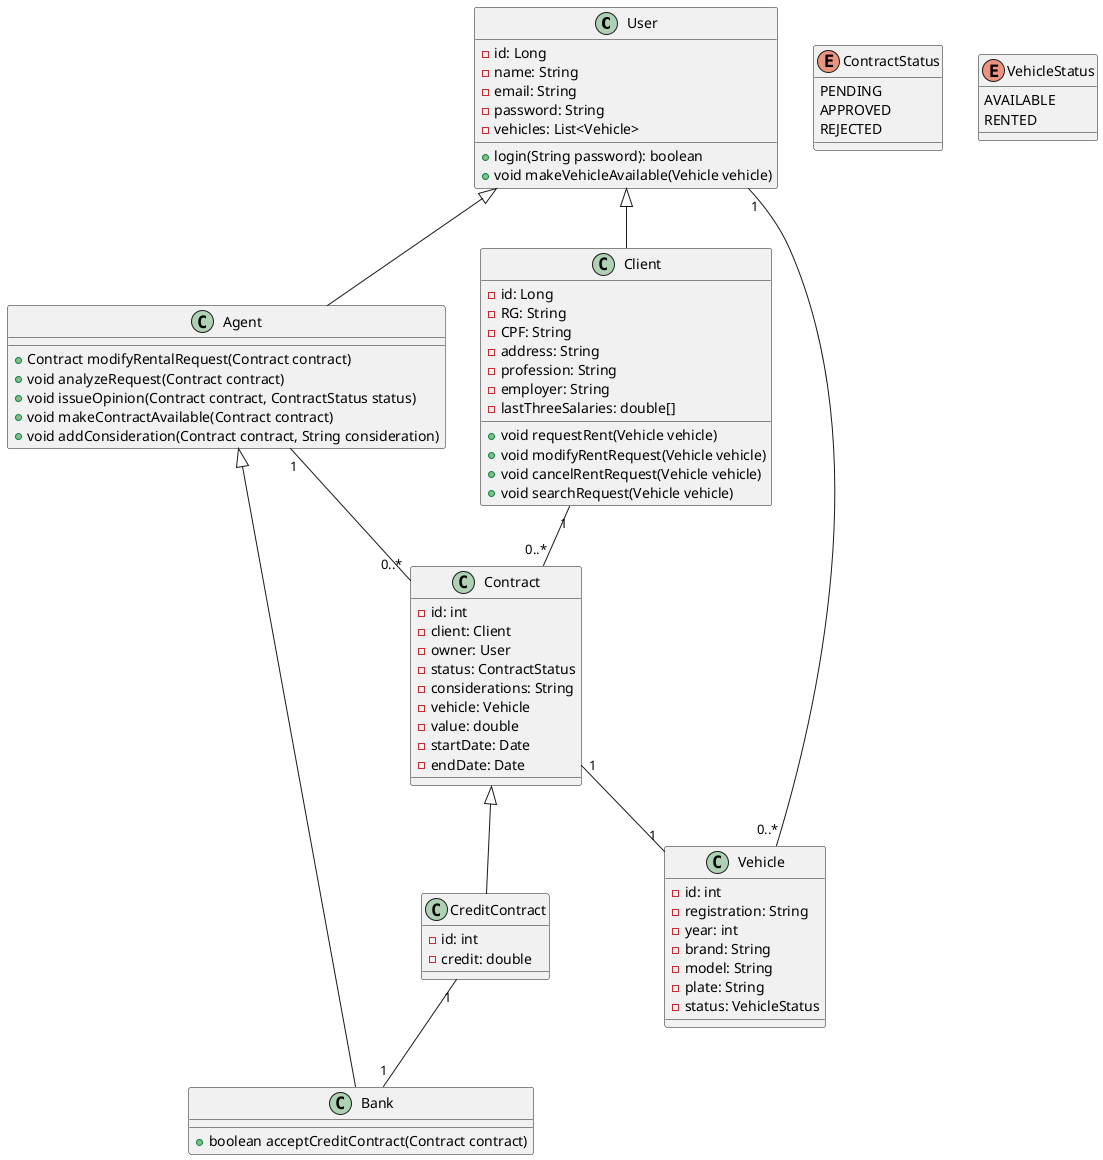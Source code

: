 @startuml

class User {
    -id: Long
    -name: String
    -email: String
    -password: String
    -vehicles: List<Vehicle>
    +login(String password): boolean
    +void makeVehicleAvailable(Vehicle vehicle)
}

class Client {
    -id: Long
    -RG: String
    -CPF: String
    -address: String
    -profession: String
    -employer: String
    -lastThreeSalaries: double[]
    +void requestRent(Vehicle vehicle)
    +void modifyRentRequest(Vehicle vehicle)
    +void cancelRentRequest(Vehicle vehicle)
    +void searchRequest(Vehicle vehicle)
}


class Agent {
    +Contract modifyRentalRequest(Contract contract)
    +void analyzeRequest(Contract contract)
    +void issueOpinion(Contract contract, ContractStatus status)
    +void makeContractAvailable(Contract contract)
    +void addConsideration(Contract contract, String consideration)
}

class Bank {
    +boolean acceptCreditContract(Contract contract)
}

class Contract {
    -id: int
    -client: Client
    -owner: User
    -status: ContractStatus
    -considerations: String
    -vehicle: Vehicle
    -value: double
    -startDate: Date
    -endDate: Date
}
 
class CreditContract {
    -id: int
    -credit: double
}

class Vehicle {
    -id: int
    -registration: String
    -year: int
    -brand: String
    -model: String
    -plate: String
    -status: VehicleStatus
}

enum ContractStatus {
    PENDING
    APPROVED
    REJECTED
}

enum VehicleStatus {
    AVAILABLE
    RENTED
}

User <|-- Agent
User <|-- Client
User "1" -- "0..*" Vehicle
Contract <|-- CreditContract
Client "1" -- "0..*" Contract
CreditContract "1" -- "1" Bank
Contract "1" -- "1" Vehicle
Agent <|-- Bank
Agent "1" -- "0..*" Contract
@enduml